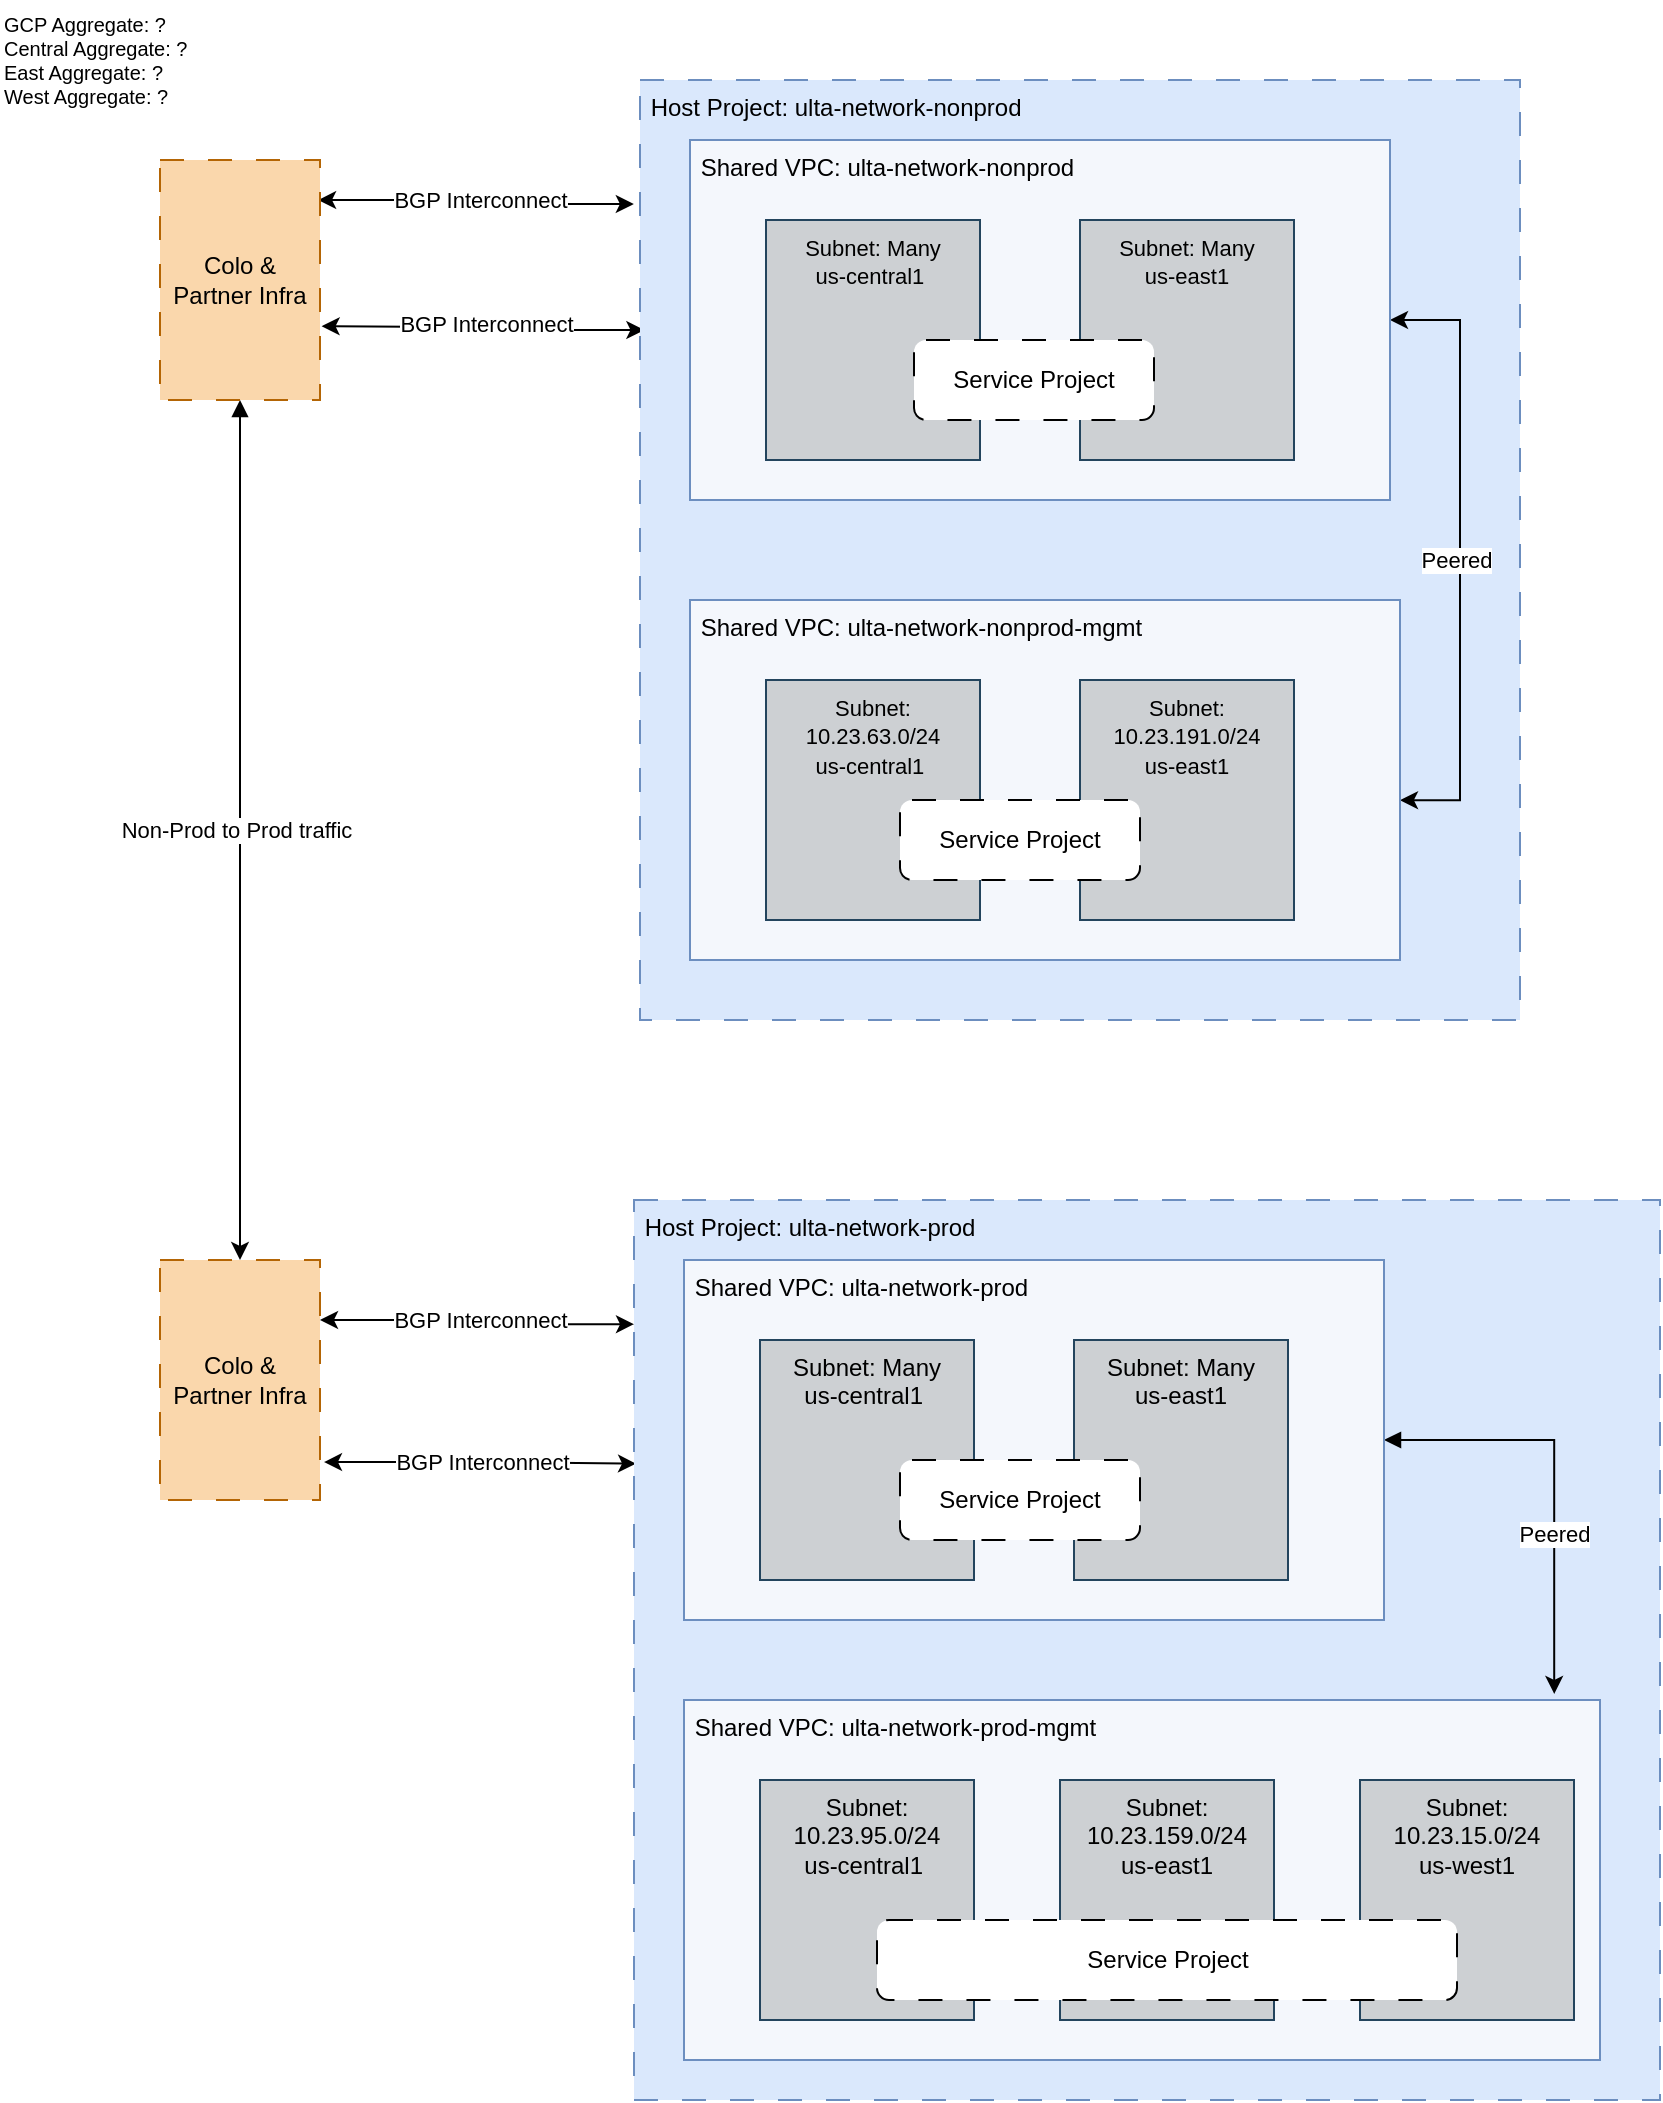 <mxfile version="21.7.5" type="github">
  <diagram name="Page-1" id="D7rZoa8G5b8SfMbHeLon">
    <mxGraphModel dx="1434" dy="750" grid="1" gridSize="10" guides="1" tooltips="1" connect="1" arrows="1" fold="1" page="1" pageScale="1" pageWidth="850" pageHeight="1100" math="0" shadow="0">
      <root>
        <mxCell id="0" />
        <mxCell id="1" parent="0" />
        <mxCell id="8HYqhDQ4ljt2ki2TENmW-5" style="edgeStyle=orthogonalEdgeStyle;rounded=0;orthogonalLoop=1;jettySize=auto;html=1;entryX=-0.007;entryY=0.132;entryDx=0;entryDy=0;exitX=0.988;exitY=0.167;exitDx=0;exitDy=0;exitPerimeter=0;startArrow=classic;startFill=1;entryPerimeter=0;" edge="1" parent="1" source="8HYqhDQ4ljt2ki2TENmW-2" target="8HYqhDQ4ljt2ki2TENmW-3">
          <mxGeometry relative="1" as="geometry">
            <mxPoint x="170" y="100" as="sourcePoint" />
          </mxGeometry>
        </mxCell>
        <mxCell id="8HYqhDQ4ljt2ki2TENmW-8" value="BGP Interconnect" style="edgeLabel;html=1;align=center;verticalAlign=middle;resizable=0;points=[];" vertex="1" connectable="0" parent="8HYqhDQ4ljt2ki2TENmW-5">
          <mxGeometry x="-0.193" y="-1" relative="1" as="geometry">
            <mxPoint x="16" y="-1" as="offset" />
          </mxGeometry>
        </mxCell>
        <mxCell id="8HYqhDQ4ljt2ki2TENmW-7" style="edgeStyle=orthogonalEdgeStyle;rounded=0;orthogonalLoop=1;jettySize=auto;html=1;exitX=1;exitY=0.75;exitDx=0;exitDy=0;entryX=0.005;entryY=0.266;entryDx=0;entryDy=0;startArrow=classic;startFill=1;entryPerimeter=0;" edge="1" parent="1" target="8HYqhDQ4ljt2ki2TENmW-3">
          <mxGeometry relative="1" as="geometry">
            <mxPoint x="160.8" y="163.08" as="sourcePoint" />
            <mxPoint x="320.0" y="156.38" as="targetPoint" />
          </mxGeometry>
        </mxCell>
        <mxCell id="8HYqhDQ4ljt2ki2TENmW-9" value="BGP Interconnect" style="edgeLabel;html=1;align=center;verticalAlign=middle;resizable=0;points=[];" vertex="1" connectable="0" parent="8HYqhDQ4ljt2ki2TENmW-7">
          <mxGeometry x="-0.195" y="2" relative="1" as="geometry">
            <mxPoint x="16" as="offset" />
          </mxGeometry>
        </mxCell>
        <mxCell id="8HYqhDQ4ljt2ki2TENmW-28" style="edgeStyle=orthogonalEdgeStyle;rounded=0;orthogonalLoop=1;jettySize=auto;html=1;exitX=0.5;exitY=1;exitDx=0;exitDy=0;entryX=0.5;entryY=0;entryDx=0;entryDy=0;startArrow=block;startFill=1;" edge="1" parent="1" source="8HYqhDQ4ljt2ki2TENmW-2" target="8HYqhDQ4ljt2ki2TENmW-22">
          <mxGeometry relative="1" as="geometry" />
        </mxCell>
        <mxCell id="8HYqhDQ4ljt2ki2TENmW-29" value="Non-Prod to Prod traffic" style="edgeLabel;html=1;align=center;verticalAlign=middle;resizable=0;points=[];" vertex="1" connectable="0" parent="8HYqhDQ4ljt2ki2TENmW-28">
          <mxGeometry y="-2" relative="1" as="geometry">
            <mxPoint as="offset" />
          </mxGeometry>
        </mxCell>
        <mxCell id="8HYqhDQ4ljt2ki2TENmW-2" value="Colo &amp;amp; Partner Infra" style="rounded=0;whiteSpace=wrap;html=1;dashed=1;dashPattern=12 12;fillColor=#fad7ac;strokeColor=#b46504;" vertex="1" parent="1">
          <mxGeometry x="80" y="80" width="80" height="120" as="geometry" />
        </mxCell>
        <mxCell id="8HYqhDQ4ljt2ki2TENmW-3" value="&amp;nbsp;Host Project: ulta-network-nonprod" style="rounded=0;whiteSpace=wrap;html=1;verticalAlign=top;align=left;dashed=1;dashPattern=12 12;fillColor=#dae8fc;strokeColor=#6c8ebf;" vertex="1" parent="1">
          <mxGeometry x="320" y="40" width="440" height="470" as="geometry" />
        </mxCell>
        <mxCell id="8HYqhDQ4ljt2ki2TENmW-36" style="edgeStyle=orthogonalEdgeStyle;rounded=0;orthogonalLoop=1;jettySize=auto;html=1;exitX=1;exitY=0.5;exitDx=0;exitDy=0;entryX=1;entryY=0.556;entryDx=0;entryDy=0;entryPerimeter=0;startArrow=classic;startFill=1;" edge="1" parent="1" source="8HYqhDQ4ljt2ki2TENmW-4" target="8HYqhDQ4ljt2ki2TENmW-23">
          <mxGeometry relative="1" as="geometry">
            <Array as="points">
              <mxPoint x="730" y="160" />
              <mxPoint x="730" y="400" />
            </Array>
          </mxGeometry>
        </mxCell>
        <mxCell id="8HYqhDQ4ljt2ki2TENmW-37" value="Peered" style="edgeLabel;html=1;align=center;verticalAlign=middle;resizable=0;points=[];" vertex="1" connectable="0" parent="8HYqhDQ4ljt2ki2TENmW-36">
          <mxGeometry x="0.013" y="-2" relative="1" as="geometry">
            <mxPoint as="offset" />
          </mxGeometry>
        </mxCell>
        <mxCell id="8HYqhDQ4ljt2ki2TENmW-4" value="&amp;nbsp;Shared VPC: ulta-network-nonprod" style="rounded=0;whiteSpace=wrap;html=1;verticalAlign=top;align=left;fillColor=#F4F7FC;strokeColor=#6c8ebf;" vertex="1" parent="1">
          <mxGeometry x="345" y="70" width="350" height="180" as="geometry" />
        </mxCell>
        <mxCell id="8HYqhDQ4ljt2ki2TENmW-10" value="GCP Aggregate: ?&lt;br style=&quot;font-size: 10px;&quot;&gt;Central Aggregate: ?&amp;nbsp;&lt;br style=&quot;font-size: 10px;&quot;&gt;East Aggregate: ?&lt;br&gt;West Aggregate: ?" style="text;html=1;align=left;verticalAlign=middle;resizable=0;points=[];autosize=1;strokeColor=none;fillColor=none;fontSize=10;" vertex="1" parent="1">
          <mxGeometry width="120" height="60" as="geometry" />
        </mxCell>
        <mxCell id="8HYqhDQ4ljt2ki2TENmW-12" value="&lt;font style=&quot;font-size: 11px;&quot;&gt;Subnet: Many&lt;br&gt;us-central1&amp;nbsp;&lt;/font&gt;" style="rounded=0;whiteSpace=wrap;html=1;verticalAlign=top;fillColor=#CDD0D3;strokeColor=#23445d;" vertex="1" parent="1">
          <mxGeometry x="383" y="110" width="107" height="120" as="geometry" />
        </mxCell>
        <mxCell id="8HYqhDQ4ljt2ki2TENmW-13" value="&lt;font style=&quot;font-size: 11px;&quot;&gt;Subnet: Many&lt;br&gt;us-east1&lt;/font&gt;" style="rounded=0;whiteSpace=wrap;html=1;verticalAlign=top;fillColor=#CDD0D3;strokeColor=#23445d;" vertex="1" parent="1">
          <mxGeometry x="540" y="110" width="107" height="120" as="geometry" />
        </mxCell>
        <mxCell id="8HYqhDQ4ljt2ki2TENmW-14" style="edgeStyle=orthogonalEdgeStyle;rounded=0;orthogonalLoop=1;jettySize=auto;html=1;entryX=0;entryY=0.138;entryDx=0;entryDy=0;exitX=1;exitY=0.25;exitDx=0;exitDy=0;startArrow=classic;startFill=1;entryPerimeter=0;" edge="1" parent="1" target="8HYqhDQ4ljt2ki2TENmW-18" source="8HYqhDQ4ljt2ki2TENmW-22">
          <mxGeometry relative="1" as="geometry">
            <mxPoint x="156" y="660" as="sourcePoint" />
          </mxGeometry>
        </mxCell>
        <mxCell id="8HYqhDQ4ljt2ki2TENmW-15" value="BGP Interconnect" style="edgeLabel;html=1;align=center;verticalAlign=middle;resizable=0;points=[];" vertex="1" connectable="0" parent="8HYqhDQ4ljt2ki2TENmW-14">
          <mxGeometry x="-0.193" y="-1" relative="1" as="geometry">
            <mxPoint x="16" y="-1" as="offset" />
          </mxGeometry>
        </mxCell>
        <mxCell id="8HYqhDQ4ljt2ki2TENmW-16" style="edgeStyle=orthogonalEdgeStyle;rounded=0;orthogonalLoop=1;jettySize=auto;html=1;exitX=1.025;exitY=0.842;exitDx=0;exitDy=0;entryX=0.002;entryY=0.293;entryDx=0;entryDy=0;entryPerimeter=0;startArrow=classic;startFill=1;exitPerimeter=0;" edge="1" parent="1" target="8HYqhDQ4ljt2ki2TENmW-18" source="8HYqhDQ4ljt2ki2TENmW-22">
          <mxGeometry relative="1" as="geometry">
            <mxPoint x="157" y="730" as="sourcePoint" />
          </mxGeometry>
        </mxCell>
        <mxCell id="8HYqhDQ4ljt2ki2TENmW-17" value="BGP Interconnect" style="edgeLabel;html=1;align=center;verticalAlign=middle;resizable=0;points=[];" vertex="1" connectable="0" parent="8HYqhDQ4ljt2ki2TENmW-16">
          <mxGeometry x="-0.195" y="2" relative="1" as="geometry">
            <mxPoint x="16" y="2" as="offset" />
          </mxGeometry>
        </mxCell>
        <mxCell id="8HYqhDQ4ljt2ki2TENmW-18" value="&amp;nbsp;Host Project: ulta-network-prod" style="rounded=0;whiteSpace=wrap;html=1;verticalAlign=top;align=left;dashed=1;dashPattern=12 12;fillColor=#dae8fc;strokeColor=#6c8ebf;" vertex="1" parent="1">
          <mxGeometry x="317" y="600" width="513" height="450" as="geometry" />
        </mxCell>
        <mxCell id="8HYqhDQ4ljt2ki2TENmW-34" style="edgeStyle=orthogonalEdgeStyle;rounded=0;orthogonalLoop=1;jettySize=auto;html=1;exitX=1;exitY=0.5;exitDx=0;exitDy=0;entryX=0.95;entryY=-0.017;entryDx=0;entryDy=0;entryPerimeter=0;startArrow=block;startFill=1;" edge="1" parent="1" source="8HYqhDQ4ljt2ki2TENmW-19" target="8HYqhDQ4ljt2ki2TENmW-30">
          <mxGeometry relative="1" as="geometry" />
        </mxCell>
        <mxCell id="8HYqhDQ4ljt2ki2TENmW-35" value="Peered" style="edgeLabel;html=1;align=center;verticalAlign=middle;resizable=0;points=[];" vertex="1" connectable="0" parent="8HYqhDQ4ljt2ki2TENmW-34">
          <mxGeometry x="0.246" relative="1" as="geometry">
            <mxPoint as="offset" />
          </mxGeometry>
        </mxCell>
        <mxCell id="8HYqhDQ4ljt2ki2TENmW-19" value="&amp;nbsp;Shared VPC: ulta-network-prod" style="rounded=0;whiteSpace=wrap;html=1;verticalAlign=top;align=left;fillColor=#F4F7FC;strokeColor=#6c8ebf;" vertex="1" parent="1">
          <mxGeometry x="342" y="630" width="350" height="180" as="geometry" />
        </mxCell>
        <mxCell id="8HYqhDQ4ljt2ki2TENmW-20" value="Subnet: Many&lt;br&gt;us-central1&amp;nbsp;" style="rounded=0;whiteSpace=wrap;html=1;verticalAlign=top;fillColor=#CDD0D3;strokeColor=#23445d;" vertex="1" parent="1">
          <mxGeometry x="380" y="670" width="107" height="120" as="geometry" />
        </mxCell>
        <mxCell id="8HYqhDQ4ljt2ki2TENmW-21" value="Subnet: Many&lt;br&gt;us-east1" style="rounded=0;whiteSpace=wrap;html=1;verticalAlign=top;fillColor=#CDD0D3;strokeColor=#23445d;" vertex="1" parent="1">
          <mxGeometry x="537" y="670" width="107" height="120" as="geometry" />
        </mxCell>
        <mxCell id="8HYqhDQ4ljt2ki2TENmW-22" value="Colo &amp;amp; Partner Infra" style="rounded=0;whiteSpace=wrap;html=1;dashed=1;dashPattern=12 12;fillColor=#fad7ac;strokeColor=#b46504;" vertex="1" parent="1">
          <mxGeometry x="80" y="630" width="80" height="120" as="geometry" />
        </mxCell>
        <mxCell id="8HYqhDQ4ljt2ki2TENmW-23" value="&amp;nbsp;Shared VPC: ulta-network-nonprod-mgmt" style="rounded=0;whiteSpace=wrap;html=1;verticalAlign=top;align=left;fillColor=#F4F7FC;strokeColor=#6c8ebf;" vertex="1" parent="1">
          <mxGeometry x="345" y="300" width="355" height="180" as="geometry" />
        </mxCell>
        <mxCell id="8HYqhDQ4ljt2ki2TENmW-24" value="&lt;font style=&quot;font-size: 11px;&quot;&gt;Subnet: 10.23.63.0/24&lt;br&gt;us-central1&amp;nbsp;&lt;/font&gt;" style="rounded=0;whiteSpace=wrap;html=1;verticalAlign=top;fillColor=#CDD0D3;strokeColor=#23445d;" vertex="1" parent="1">
          <mxGeometry x="383" y="340" width="107" height="120" as="geometry" />
        </mxCell>
        <mxCell id="8HYqhDQ4ljt2ki2TENmW-25" value="&lt;font style=&quot;font-size: 11px;&quot;&gt;Subnet: 10.23.191.0/24&lt;br&gt;us-east1&lt;/font&gt;" style="rounded=0;whiteSpace=wrap;html=1;verticalAlign=top;fillColor=#CDD0D3;strokeColor=#23445d;" vertex="1" parent="1">
          <mxGeometry x="540" y="340" width="107" height="120" as="geometry" />
        </mxCell>
        <mxCell id="8HYqhDQ4ljt2ki2TENmW-26" value="Service Project" style="rounded=1;whiteSpace=wrap;html=1;dashed=1;dashPattern=12 12;" vertex="1" parent="1">
          <mxGeometry x="457" y="170" width="120" height="40" as="geometry" />
        </mxCell>
        <mxCell id="8HYqhDQ4ljt2ki2TENmW-27" value="Service Project" style="rounded=1;whiteSpace=wrap;html=1;dashed=1;dashPattern=12 12;" vertex="1" parent="1">
          <mxGeometry x="450" y="400" width="120" height="40" as="geometry" />
        </mxCell>
        <mxCell id="8HYqhDQ4ljt2ki2TENmW-30" value="&amp;nbsp;Shared VPC: ulta-network-prod-mgmt" style="rounded=0;whiteSpace=wrap;html=1;verticalAlign=top;align=left;fillColor=#F4F7FC;strokeColor=#6c8ebf;" vertex="1" parent="1">
          <mxGeometry x="342" y="850" width="458" height="180" as="geometry" />
        </mxCell>
        <mxCell id="8HYqhDQ4ljt2ki2TENmW-31" value="Subnet: 10.23.95.0/24&lt;br&gt;us-central1&amp;nbsp;" style="rounded=0;whiteSpace=wrap;html=1;verticalAlign=top;fillColor=#CDD0D3;strokeColor=#23445d;" vertex="1" parent="1">
          <mxGeometry x="380" y="890" width="107" height="120" as="geometry" />
        </mxCell>
        <mxCell id="8HYqhDQ4ljt2ki2TENmW-32" value="Subnet: 10.23.159.0/24&lt;br&gt;us-east1" style="rounded=0;whiteSpace=wrap;html=1;verticalAlign=top;fillColor=#CDD0D3;strokeColor=#23445d;" vertex="1" parent="1">
          <mxGeometry x="530" y="890" width="107" height="120" as="geometry" />
        </mxCell>
        <mxCell id="8HYqhDQ4ljt2ki2TENmW-33" value="Subnet: 10.23.15.0/24&lt;br&gt;us-west1" style="rounded=0;whiteSpace=wrap;html=1;verticalAlign=top;fillColor=#CDD0D3;strokeColor=#23445d;" vertex="1" parent="1">
          <mxGeometry x="680" y="890" width="107" height="120" as="geometry" />
        </mxCell>
        <mxCell id="8HYqhDQ4ljt2ki2TENmW-38" value="Service Project" style="rounded=1;whiteSpace=wrap;html=1;dashed=1;dashPattern=12 12;" vertex="1" parent="1">
          <mxGeometry x="450" y="730" width="120" height="40" as="geometry" />
        </mxCell>
        <mxCell id="8HYqhDQ4ljt2ki2TENmW-39" value="Service Project" style="rounded=1;whiteSpace=wrap;html=1;dashed=1;dashPattern=12 12;glass=0;" vertex="1" parent="1">
          <mxGeometry x="438.5" y="960" width="290" height="40" as="geometry" />
        </mxCell>
      </root>
    </mxGraphModel>
  </diagram>
</mxfile>
